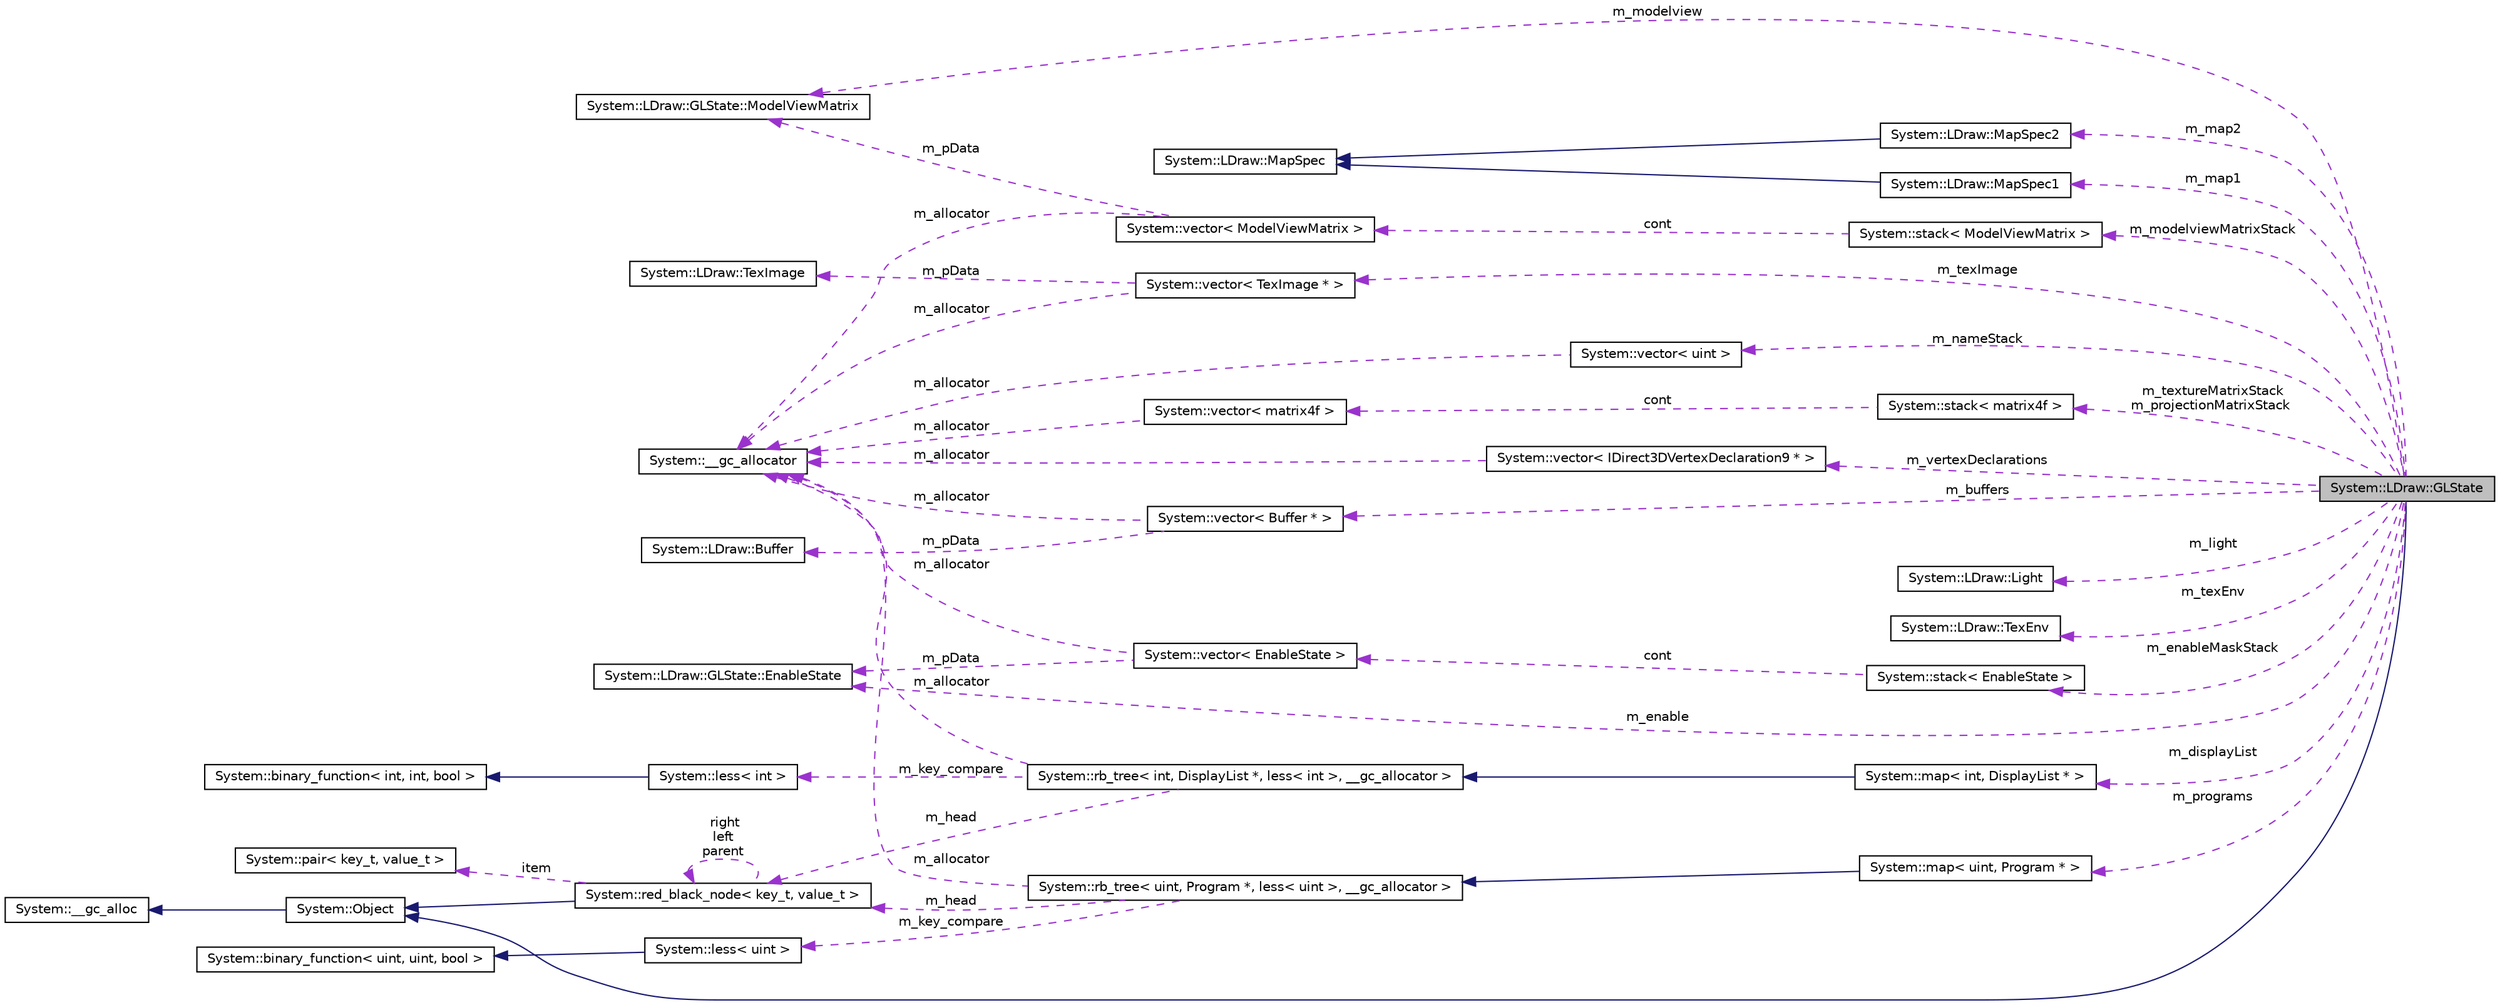 digraph G
{
  edge [fontname="Helvetica",fontsize="10",labelfontname="Helvetica",labelfontsize="10"];
  node [fontname="Helvetica",fontsize="10",shape=record];
  rankdir="LR";
  Node1 [label="System::LDraw::GLState",height=0.2,width=0.4,color="black", fillcolor="grey75", style="filled" fontcolor="black"];
  Node2 -> Node1 [dir="back",color="midnightblue",fontsize="10",style="solid",fontname="Helvetica"];
  Node2 [label="System::Object",height=0.2,width=0.4,color="black", fillcolor="white", style="filled",URL="$class_system_1_1_object.html"];
  Node3 -> Node2 [dir="back",color="midnightblue",fontsize="10",style="solid",fontname="Helvetica"];
  Node3 [label="System::__gc_alloc",height=0.2,width=0.4,color="black", fillcolor="white", style="filled",URL="$class_system_1_1____gc__alloc.html"];
  Node4 -> Node1 [dir="back",color="darkorchid3",fontsize="10",style="dashed",label=" m_map1" ,fontname="Helvetica"];
  Node4 [label="System::LDraw::MapSpec1",height=0.2,width=0.4,color="black", fillcolor="white", style="filled",URL="$class_system_1_1_l_draw_1_1_map_spec1.html"];
  Node5 -> Node4 [dir="back",color="midnightblue",fontsize="10",style="solid",fontname="Helvetica"];
  Node5 [label="System::LDraw::MapSpec",height=0.2,width=0.4,color="black", fillcolor="white", style="filled",URL="$class_system_1_1_l_draw_1_1_map_spec.html"];
  Node6 -> Node1 [dir="back",color="darkorchid3",fontsize="10",style="dashed",label=" m_map2" ,fontname="Helvetica"];
  Node6 [label="System::LDraw::MapSpec2",height=0.2,width=0.4,color="black", fillcolor="white", style="filled",URL="$class_system_1_1_l_draw_1_1_map_spec2.html"];
  Node5 -> Node6 [dir="back",color="midnightblue",fontsize="10",style="solid",fontname="Helvetica"];
  Node7 -> Node1 [dir="back",color="darkorchid3",fontsize="10",style="dashed",label=" m_modelview" ,fontname="Helvetica"];
  Node7 [label="System::LDraw::GLState::ModelViewMatrix",height=0.2,width=0.4,color="black", fillcolor="white", style="filled",URL="$class_system_1_1_l_draw_1_1_g_l_state_1_1_model_view_matrix.html"];
  Node8 -> Node1 [dir="back",color="darkorchid3",fontsize="10",style="dashed",label=" m_texImage" ,fontname="Helvetica"];
  Node8 [label="System::vector\< TexImage * \>",height=0.2,width=0.4,color="black", fillcolor="white", style="filled",URL="$class_system_1_1vector.html"];
  Node9 -> Node8 [dir="back",color="darkorchid3",fontsize="10",style="dashed",label=" m_allocator" ,fontname="Helvetica"];
  Node9 [label="System::__gc_allocator",height=0.2,width=0.4,color="black", fillcolor="white", style="filled",URL="$class_system_1_1____gc__allocator.html"];
  Node10 -> Node8 [dir="back",color="darkorchid3",fontsize="10",style="dashed",label=" m_pData" ,fontname="Helvetica"];
  Node10 [label="System::LDraw::TexImage",height=0.2,width=0.4,color="black", fillcolor="white", style="filled",URL="$class_system_1_1_l_draw_1_1_tex_image.html"];
  Node11 -> Node1 [dir="back",color="darkorchid3",fontsize="10",style="dashed",label=" m_modelviewMatrixStack" ,fontname="Helvetica"];
  Node11 [label="System::stack\< ModelViewMatrix \>",height=0.2,width=0.4,color="black", fillcolor="white", style="filled",URL="$class_system_1_1stack.html"];
  Node12 -> Node11 [dir="back",color="darkorchid3",fontsize="10",style="dashed",label=" cont" ,fontname="Helvetica"];
  Node12 [label="System::vector\< ModelViewMatrix \>",height=0.2,width=0.4,color="black", fillcolor="white", style="filled",URL="$class_system_1_1vector.html"];
  Node7 -> Node12 [dir="back",color="darkorchid3",fontsize="10",style="dashed",label=" m_pData" ,fontname="Helvetica"];
  Node9 -> Node12 [dir="back",color="darkorchid3",fontsize="10",style="dashed",label=" m_allocator" ,fontname="Helvetica"];
  Node13 -> Node1 [dir="back",color="darkorchid3",fontsize="10",style="dashed",label=" m_textureMatrixStack\nm_projectionMatrixStack" ,fontname="Helvetica"];
  Node13 [label="System::stack\< matrix4f \>",height=0.2,width=0.4,color="black", fillcolor="white", style="filled",URL="$class_system_1_1stack.html"];
  Node14 -> Node13 [dir="back",color="darkorchid3",fontsize="10",style="dashed",label=" cont" ,fontname="Helvetica"];
  Node14 [label="System::vector\< matrix4f \>",height=0.2,width=0.4,color="black", fillcolor="white", style="filled",URL="$class_system_1_1vector.html"];
  Node9 -> Node14 [dir="back",color="darkorchid3",fontsize="10",style="dashed",label=" m_allocator" ,fontname="Helvetica"];
  Node15 -> Node1 [dir="back",color="darkorchid3",fontsize="10",style="dashed",label=" m_vertexDeclarations" ,fontname="Helvetica"];
  Node15 [label="System::vector\< IDirect3DVertexDeclaration9 * \>",height=0.2,width=0.4,color="black", fillcolor="white", style="filled",URL="$class_system_1_1vector.html"];
  Node9 -> Node15 [dir="back",color="darkorchid3",fontsize="10",style="dashed",label=" m_allocator" ,fontname="Helvetica"];
  Node16 -> Node1 [dir="back",color="darkorchid3",fontsize="10",style="dashed",label=" m_enable" ,fontname="Helvetica"];
  Node16 [label="System::LDraw::GLState::EnableState",height=0.2,width=0.4,color="black", fillcolor="white", style="filled",URL="$class_system_1_1_l_draw_1_1_g_l_state_1_1_enable_state.html"];
  Node17 -> Node1 [dir="back",color="darkorchid3",fontsize="10",style="dashed",label=" m_light" ,fontname="Helvetica"];
  Node17 [label="System::LDraw::Light",height=0.2,width=0.4,color="black", fillcolor="white", style="filled",URL="$class_system_1_1_l_draw_1_1_light.html"];
  Node18 -> Node1 [dir="back",color="darkorchid3",fontsize="10",style="dashed",label=" m_texEnv" ,fontname="Helvetica"];
  Node18 [label="System::LDraw::TexEnv",height=0.2,width=0.4,color="black", fillcolor="white", style="filled",URL="$class_system_1_1_l_draw_1_1_tex_env.html"];
  Node19 -> Node1 [dir="back",color="darkorchid3",fontsize="10",style="dashed",label=" m_buffers" ,fontname="Helvetica"];
  Node19 [label="System::vector\< Buffer * \>",height=0.2,width=0.4,color="black", fillcolor="white", style="filled",URL="$class_system_1_1vector.html"];
  Node9 -> Node19 [dir="back",color="darkorchid3",fontsize="10",style="dashed",label=" m_allocator" ,fontname="Helvetica"];
  Node20 -> Node19 [dir="back",color="darkorchid3",fontsize="10",style="dashed",label=" m_pData" ,fontname="Helvetica"];
  Node20 [label="System::LDraw::Buffer",height=0.2,width=0.4,color="black", fillcolor="white", style="filled",URL="$class_system_1_1_l_draw_1_1_buffer.html"];
  Node21 -> Node1 [dir="back",color="darkorchid3",fontsize="10",style="dashed",label=" m_enableMaskStack" ,fontname="Helvetica"];
  Node21 [label="System::stack\< EnableState \>",height=0.2,width=0.4,color="black", fillcolor="white", style="filled",URL="$class_system_1_1stack.html"];
  Node22 -> Node21 [dir="back",color="darkorchid3",fontsize="10",style="dashed",label=" cont" ,fontname="Helvetica"];
  Node22 [label="System::vector\< EnableState \>",height=0.2,width=0.4,color="black", fillcolor="white", style="filled",URL="$class_system_1_1vector.html"];
  Node9 -> Node22 [dir="back",color="darkorchid3",fontsize="10",style="dashed",label=" m_allocator" ,fontname="Helvetica"];
  Node16 -> Node22 [dir="back",color="darkorchid3",fontsize="10",style="dashed",label=" m_pData" ,fontname="Helvetica"];
  Node23 -> Node1 [dir="back",color="darkorchid3",fontsize="10",style="dashed",label=" m_displayList" ,fontname="Helvetica"];
  Node23 [label="System::map\< int, DisplayList * \>",height=0.2,width=0.4,color="black", fillcolor="white", style="filled",URL="$class_system_1_1map.html"];
  Node24 -> Node23 [dir="back",color="midnightblue",fontsize="10",style="solid",fontname="Helvetica"];
  Node24 [label="System::rb_tree\< int, DisplayList *, less\< int \>, __gc_allocator \>",height=0.2,width=0.4,color="black", fillcolor="white", style="filled",URL="$class_system_1_1rb__tree.html"];
  Node9 -> Node24 [dir="back",color="darkorchid3",fontsize="10",style="dashed",label=" m_allocator" ,fontname="Helvetica"];
  Node25 -> Node24 [dir="back",color="darkorchid3",fontsize="10",style="dashed",label=" m_key_compare" ,fontname="Helvetica"];
  Node25 [label="System::less\< int \>",height=0.2,width=0.4,color="black", fillcolor="white", style="filled",URL="$class_system_1_1less.html"];
  Node26 -> Node25 [dir="back",color="midnightblue",fontsize="10",style="solid",fontname="Helvetica"];
  Node26 [label="System::binary_function\< int, int, bool \>",height=0.2,width=0.4,color="black", fillcolor="white", style="filled",URL="$class_system_1_1binary__function.html"];
  Node27 -> Node24 [dir="back",color="darkorchid3",fontsize="10",style="dashed",label=" m_head" ,fontname="Helvetica"];
  Node27 [label="System::red_black_node\< key_t, value_t \>",height=0.2,width=0.4,color="black", fillcolor="white", style="filled",URL="$class_system_1_1red__black__node.html"];
  Node2 -> Node27 [dir="back",color="midnightblue",fontsize="10",style="solid",fontname="Helvetica"];
  Node27 -> Node27 [dir="back",color="darkorchid3",fontsize="10",style="dashed",label=" right\nleft\nparent" ,fontname="Helvetica"];
  Node28 -> Node27 [dir="back",color="darkorchid3",fontsize="10",style="dashed",label=" item" ,fontname="Helvetica"];
  Node28 [label="System::pair\< key_t, value_t \>",height=0.2,width=0.4,color="black", fillcolor="white", style="filled",URL="$class_system_1_1pair.html"];
  Node29 -> Node1 [dir="back",color="darkorchid3",fontsize="10",style="dashed",label=" m_programs" ,fontname="Helvetica"];
  Node29 [label="System::map\< uint, Program * \>",height=0.2,width=0.4,color="black", fillcolor="white", style="filled",URL="$class_system_1_1map.html"];
  Node30 -> Node29 [dir="back",color="midnightblue",fontsize="10",style="solid",fontname="Helvetica"];
  Node30 [label="System::rb_tree\< uint, Program *, less\< uint \>, __gc_allocator \>",height=0.2,width=0.4,color="black", fillcolor="white", style="filled",URL="$class_system_1_1rb__tree.html"];
  Node9 -> Node30 [dir="back",color="darkorchid3",fontsize="10",style="dashed",label=" m_allocator" ,fontname="Helvetica"];
  Node31 -> Node30 [dir="back",color="darkorchid3",fontsize="10",style="dashed",label=" m_key_compare" ,fontname="Helvetica"];
  Node31 [label="System::less\< uint \>",height=0.2,width=0.4,color="black", fillcolor="white", style="filled",URL="$class_system_1_1less.html"];
  Node32 -> Node31 [dir="back",color="midnightblue",fontsize="10",style="solid",fontname="Helvetica"];
  Node32 [label="System::binary_function\< uint, uint, bool \>",height=0.2,width=0.4,color="black", fillcolor="white", style="filled",URL="$class_system_1_1binary__function.html"];
  Node27 -> Node30 [dir="back",color="darkorchid3",fontsize="10",style="dashed",label=" m_head" ,fontname="Helvetica"];
  Node33 -> Node1 [dir="back",color="darkorchid3",fontsize="10",style="dashed",label=" m_nameStack" ,fontname="Helvetica"];
  Node33 [label="System::vector\< uint \>",height=0.2,width=0.4,color="black", fillcolor="white", style="filled",URL="$class_system_1_1vector.html"];
  Node9 -> Node33 [dir="back",color="darkorchid3",fontsize="10",style="dashed",label=" m_allocator" ,fontname="Helvetica"];
}
